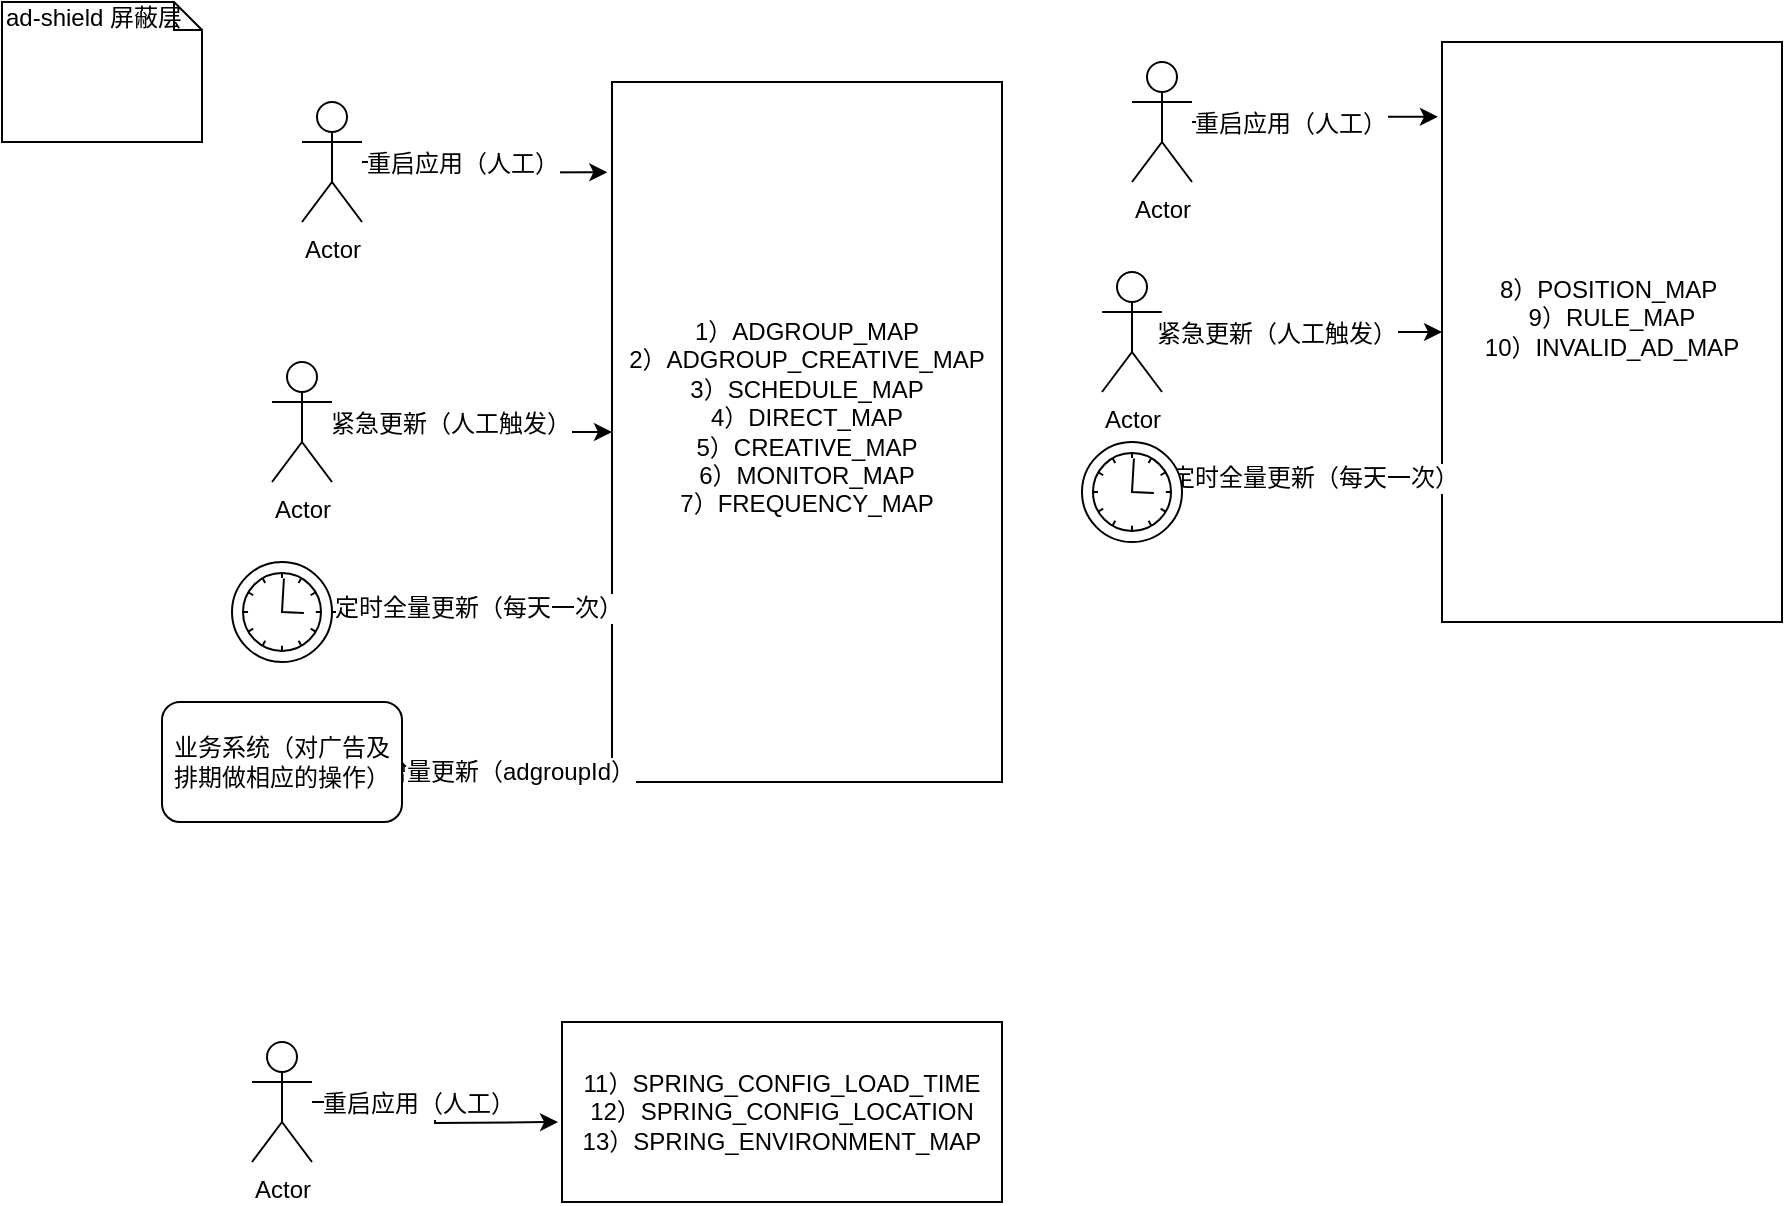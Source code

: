 <mxfile version="12.2.6" type="github" pages="3">
  <diagram id="uIuxK4xR44oAbv54F6lL" name="内存透视流程图-ad-shield">
    <mxGraphModel dx="932" dy="551" grid="1" gridSize="10" guides="1" tooltips="1" connect="1" arrows="1" fold="1" page="1" pageScale="1" pageWidth="827" pageHeight="1169" math="0" shadow="0">
      <root>
        <mxCell id="0"/>
        <mxCell id="1" parent="0"/>
        <mxCell id="LVdLGEJ6DOUqfLcYgXoU-1" value="&lt;div&gt;1）ADGROUP_MAP&lt;/div&gt;2）ADGROUP_CREATIVE_MAP&lt;br&gt;3）SCHEDULE_MAP&lt;br&gt;&lt;div&gt;4）DIRECT_MAP&lt;/div&gt;&lt;div&gt;5）CREATIVE_MAP&lt;/div&gt;&lt;div&gt;6）MONITOR_MAP&lt;/div&gt;&lt;div&gt;7）FREQUENCY_MAP&lt;/div&gt;&lt;div&gt;&lt;br&gt;&lt;/div&gt;" style="rounded=0;whiteSpace=wrap;html=1;" parent="1" vertex="1">
          <mxGeometry x="305" y="40" width="195" height="350" as="geometry"/>
        </mxCell>
        <mxCell id="LVdLGEJ6DOUqfLcYgXoU-4" style="edgeStyle=orthogonalEdgeStyle;rounded=0;orthogonalLoop=1;jettySize=auto;html=1;entryX=0;entryY=0.75;entryDx=0;entryDy=0;" parent="1" source="LVdLGEJ6DOUqfLcYgXoU-3" target="LVdLGEJ6DOUqfLcYgXoU-1" edge="1">
          <mxGeometry relative="1" as="geometry"/>
        </mxCell>
        <mxCell id="LVdLGEJ6DOUqfLcYgXoU-5" value="定时全量更新（每天一次）" style="text;html=1;resizable=0;points=[];align=center;verticalAlign=middle;labelBackgroundColor=#ffffff;" parent="LVdLGEJ6DOUqfLcYgXoU-4" vertex="1" connectable="0">
          <mxGeometry x="0.062" relative="1" as="geometry">
            <mxPoint as="offset"/>
          </mxGeometry>
        </mxCell>
        <mxCell id="LVdLGEJ6DOUqfLcYgXoU-3" value="" style="shape=mxgraph.bpmn.shape;html=1;verticalLabelPosition=bottom;labelBackgroundColor=#ffffff;verticalAlign=top;align=center;perimeter=ellipsePerimeter;outlineConnect=0;outline=standard;symbol=timer;" parent="1" vertex="1">
          <mxGeometry x="115" y="280" width="50" height="50" as="geometry"/>
        </mxCell>
        <mxCell id="LVdLGEJ6DOUqfLcYgXoU-15" value="" style="edgeStyle=orthogonalEdgeStyle;rounded=0;orthogonalLoop=1;jettySize=auto;html=1;entryX=-0.012;entryY=0.129;entryDx=0;entryDy=0;entryPerimeter=0;" parent="1" source="LVdLGEJ6DOUqfLcYgXoU-12" target="LVdLGEJ6DOUqfLcYgXoU-1" edge="1">
          <mxGeometry relative="1" as="geometry">
            <mxPoint x="230" y="80" as="targetPoint"/>
          </mxGeometry>
        </mxCell>
        <mxCell id="LVdLGEJ6DOUqfLcYgXoU-19" value="重启应用（人工）" style="text;html=1;resizable=0;points=[];align=center;verticalAlign=middle;labelBackgroundColor=#ffffff;" parent="LVdLGEJ6DOUqfLcYgXoU-15" vertex="1" connectable="0">
          <mxGeometry x="-0.216" y="-1" relative="1" as="geometry">
            <mxPoint as="offset"/>
          </mxGeometry>
        </mxCell>
        <mxCell id="LVdLGEJ6DOUqfLcYgXoU-12" value="Actor" style="shape=umlActor;verticalLabelPosition=bottom;labelBackgroundColor=#ffffff;verticalAlign=top;html=1;" parent="1" vertex="1">
          <mxGeometry x="150" y="50" width="30" height="60" as="geometry"/>
        </mxCell>
        <mxCell id="LVdLGEJ6DOUqfLcYgXoU-16" style="edgeStyle=orthogonalEdgeStyle;rounded=0;orthogonalLoop=1;jettySize=auto;html=1;entryX=0;entryY=0.5;entryDx=0;entryDy=0;" parent="1" source="LVdLGEJ6DOUqfLcYgXoU-13" target="LVdLGEJ6DOUqfLcYgXoU-1" edge="1">
          <mxGeometry relative="1" as="geometry"/>
        </mxCell>
        <mxCell id="LVdLGEJ6DOUqfLcYgXoU-18" value="紧急更新（人工触发）" style="text;html=1;resizable=0;points=[];align=center;verticalAlign=middle;labelBackgroundColor=#ffffff;" parent="LVdLGEJ6DOUqfLcYgXoU-16" vertex="1" connectable="0">
          <mxGeometry x="-0.188" y="-1" relative="1" as="geometry">
            <mxPoint as="offset"/>
          </mxGeometry>
        </mxCell>
        <mxCell id="LVdLGEJ6DOUqfLcYgXoU-13" value="Actor" style="shape=umlActor;verticalLabelPosition=bottom;labelBackgroundColor=#ffffff;verticalAlign=top;html=1;" parent="1" vertex="1">
          <mxGeometry x="135" y="180" width="30" height="60" as="geometry"/>
        </mxCell>
        <mxCell id="LVdLGEJ6DOUqfLcYgXoU-21" style="edgeStyle=orthogonalEdgeStyle;rounded=0;orthogonalLoop=1;jettySize=auto;html=1;entryX=0.006;entryY=0.987;entryDx=0;entryDy=0;entryPerimeter=0;" parent="1" source="LVdLGEJ6DOUqfLcYgXoU-20" target="LVdLGEJ6DOUqfLcYgXoU-1" edge="1">
          <mxGeometry relative="1" as="geometry"/>
        </mxCell>
        <mxCell id="LVdLGEJ6DOUqfLcYgXoU-23" value="增量更新（adgroupId）" style="text;html=1;resizable=0;points=[];align=center;verticalAlign=middle;labelBackgroundColor=#ffffff;" parent="LVdLGEJ6DOUqfLcYgXoU-21" vertex="1" connectable="0">
          <mxGeometry x="0.035" y="1" relative="1" as="geometry">
            <mxPoint as="offset"/>
          </mxGeometry>
        </mxCell>
        <mxCell id="LVdLGEJ6DOUqfLcYgXoU-20" value="业务系统（对广告及排期做相应的操作）" style="rounded=1;whiteSpace=wrap;html=1;" parent="1" vertex="1">
          <mxGeometry x="80" y="350" width="120" height="60" as="geometry"/>
        </mxCell>
        <mxCell id="LVdLGEJ6DOUqfLcYgXoU-24" value="ad-shield 屏蔽层" style="shape=note;whiteSpace=wrap;html=1;size=14;verticalAlign=top;align=left;spacingTop=-6;" parent="1" vertex="1">
          <mxGeometry width="100" height="70" as="geometry"/>
        </mxCell>
        <mxCell id="LVdLGEJ6DOUqfLcYgXoU-46" value="&lt;div&gt;8）POSITION_MAP&amp;nbsp;&lt;/div&gt;&lt;div&gt;9）RULE_MAP&lt;/div&gt;&lt;div&gt;10）INVALID_AD_MAP&lt;br&gt;&lt;/div&gt;&lt;div&gt;&lt;br&gt;&lt;/div&gt;" style="rounded=0;whiteSpace=wrap;html=1;" parent="1" vertex="1">
          <mxGeometry x="720" y="20" width="170" height="290" as="geometry"/>
        </mxCell>
        <mxCell id="LVdLGEJ6DOUqfLcYgXoU-47" style="edgeStyle=orthogonalEdgeStyle;rounded=0;orthogonalLoop=1;jettySize=auto;html=1;entryX=0;entryY=0.75;entryDx=0;entryDy=0;" parent="1" source="LVdLGEJ6DOUqfLcYgXoU-49" target="LVdLGEJ6DOUqfLcYgXoU-46" edge="1">
          <mxGeometry relative="1" as="geometry"/>
        </mxCell>
        <mxCell id="LVdLGEJ6DOUqfLcYgXoU-48" value="定时全量更新（每天一次）" style="text;html=1;resizable=0;points=[];align=center;verticalAlign=middle;labelBackgroundColor=#ffffff;" parent="LVdLGEJ6DOUqfLcYgXoU-47" vertex="1" connectable="0">
          <mxGeometry x="0.062" relative="1" as="geometry">
            <mxPoint as="offset"/>
          </mxGeometry>
        </mxCell>
        <mxCell id="LVdLGEJ6DOUqfLcYgXoU-49" value="" style="shape=mxgraph.bpmn.shape;html=1;verticalLabelPosition=bottom;labelBackgroundColor=#ffffff;verticalAlign=top;align=center;perimeter=ellipsePerimeter;outlineConnect=0;outline=standard;symbol=timer;" parent="1" vertex="1">
          <mxGeometry x="540" y="220" width="50" height="50" as="geometry"/>
        </mxCell>
        <mxCell id="LVdLGEJ6DOUqfLcYgXoU-50" value="" style="edgeStyle=orthogonalEdgeStyle;rounded=0;orthogonalLoop=1;jettySize=auto;html=1;entryX=-0.012;entryY=0.129;entryDx=0;entryDy=0;entryPerimeter=0;" parent="1" source="LVdLGEJ6DOUqfLcYgXoU-52" target="LVdLGEJ6DOUqfLcYgXoU-46" edge="1">
          <mxGeometry relative="1" as="geometry">
            <mxPoint x="645" y="60" as="targetPoint"/>
          </mxGeometry>
        </mxCell>
        <mxCell id="LVdLGEJ6DOUqfLcYgXoU-51" value="重启应用（人工）" style="text;html=1;resizable=0;points=[];align=center;verticalAlign=middle;labelBackgroundColor=#ffffff;" parent="LVdLGEJ6DOUqfLcYgXoU-50" vertex="1" connectable="0">
          <mxGeometry x="-0.216" y="-1" relative="1" as="geometry">
            <mxPoint as="offset"/>
          </mxGeometry>
        </mxCell>
        <mxCell id="LVdLGEJ6DOUqfLcYgXoU-52" value="Actor" style="shape=umlActor;verticalLabelPosition=bottom;labelBackgroundColor=#ffffff;verticalAlign=top;html=1;" parent="1" vertex="1">
          <mxGeometry x="565" y="30" width="30" height="60" as="geometry"/>
        </mxCell>
        <mxCell id="LVdLGEJ6DOUqfLcYgXoU-53" style="edgeStyle=orthogonalEdgeStyle;rounded=0;orthogonalLoop=1;jettySize=auto;html=1;entryX=0;entryY=0.5;entryDx=0;entryDy=0;" parent="1" source="LVdLGEJ6DOUqfLcYgXoU-55" target="LVdLGEJ6DOUqfLcYgXoU-46" edge="1">
          <mxGeometry relative="1" as="geometry"/>
        </mxCell>
        <mxCell id="LVdLGEJ6DOUqfLcYgXoU-54" value="紧急更新（人工触发）" style="text;html=1;resizable=0;points=[];align=center;verticalAlign=middle;labelBackgroundColor=#ffffff;" parent="LVdLGEJ6DOUqfLcYgXoU-53" vertex="1" connectable="0">
          <mxGeometry x="-0.188" y="-1" relative="1" as="geometry">
            <mxPoint as="offset"/>
          </mxGeometry>
        </mxCell>
        <mxCell id="LVdLGEJ6DOUqfLcYgXoU-55" value="Actor" style="shape=umlActor;verticalLabelPosition=bottom;labelBackgroundColor=#ffffff;verticalAlign=top;html=1;" parent="1" vertex="1">
          <mxGeometry x="550" y="135" width="30" height="60" as="geometry"/>
        </mxCell>
        <mxCell id="LVdLGEJ6DOUqfLcYgXoU-58" value="&lt;div&gt;11）SPRING_CONFIG_LOAD_TIME&lt;/div&gt;&lt;div&gt;12）SPRING_CONFIG_LOCATION&lt;/div&gt;&lt;div&gt;13）SPRING_ENVIRONMENT_MAP&lt;/div&gt;" style="rounded=0;whiteSpace=wrap;html=1;" parent="1" vertex="1">
          <mxGeometry x="280" y="510" width="220" height="90" as="geometry"/>
        </mxCell>
        <mxCell id="LVdLGEJ6DOUqfLcYgXoU-61" value="" style="edgeStyle=orthogonalEdgeStyle;rounded=0;orthogonalLoop=1;jettySize=auto;html=1;" parent="1" source="LVdLGEJ6DOUqfLcYgXoU-63" edge="1">
          <mxGeometry relative="1" as="geometry">
            <mxPoint x="278" y="560" as="targetPoint"/>
          </mxGeometry>
        </mxCell>
        <mxCell id="LVdLGEJ6DOUqfLcYgXoU-62" value="重启应用（人工）" style="text;html=1;resizable=0;points=[];align=center;verticalAlign=middle;labelBackgroundColor=#ffffff;" parent="LVdLGEJ6DOUqfLcYgXoU-61" vertex="1" connectable="0">
          <mxGeometry x="-0.216" y="-1" relative="1" as="geometry">
            <mxPoint as="offset"/>
          </mxGeometry>
        </mxCell>
        <mxCell id="LVdLGEJ6DOUqfLcYgXoU-63" value="Actor" style="shape=umlActor;verticalLabelPosition=bottom;labelBackgroundColor=#ffffff;verticalAlign=top;html=1;" parent="1" vertex="1">
          <mxGeometry x="125" y="520" width="30" height="60" as="geometry"/>
        </mxCell>
      </root>
    </mxGraphModel>
  </diagram>
  <diagram id="f2d6UCpQezU9jabj0yj8" name="内存透视流程图-ad-ssp">
    <mxGraphModel dx="932" dy="551" grid="1" gridSize="10" guides="1" tooltips="1" connect="1" arrows="1" fold="1" page="1" pageScale="1" pageWidth="827" pageHeight="1169" math="0" shadow="0">
      <root>
        <mxCell id="Bi9NTeQGbYnVC_vZQx76-0"/>
        <mxCell id="Bi9NTeQGbYnVC_vZQx76-1" parent="Bi9NTeQGbYnVC_vZQx76-0"/>
        <mxCell id="RVERRHsXwTOh8hhgFRA8-0" value="&lt;div&gt;1） REDIS_POSITION&amp;nbsp;&lt;/div&gt;&lt;div&gt;3）REDIS_POSITION_UPDATETIME&amp;nbsp;&lt;br&gt;&lt;/div&gt;&lt;div&gt;4）REDIS_RULE_MAP&amp;nbsp;&lt;/div&gt;&lt;div&gt;5）REDIS_RULE_UPDATETIME&amp;nbsp;&lt;/div&gt;" style="rounded=0;whiteSpace=wrap;html=1;" vertex="1" parent="Bi9NTeQGbYnVC_vZQx76-1">
          <mxGeometry x="280" y="130" width="240" height="290" as="geometry"/>
        </mxCell>
        <mxCell id="RVERRHsXwTOh8hhgFRA8-1" style="edgeStyle=orthogonalEdgeStyle;rounded=0;orthogonalLoop=1;jettySize=auto;html=1;entryX=0;entryY=0.75;entryDx=0;entryDy=0;" edge="1" parent="Bi9NTeQGbYnVC_vZQx76-1" source="RVERRHsXwTOh8hhgFRA8-3" target="RVERRHsXwTOh8hhgFRA8-0">
          <mxGeometry relative="1" as="geometry"/>
        </mxCell>
        <mxCell id="RVERRHsXwTOh8hhgFRA8-2" value="定时更新（默认 10分钟一次）" style="text;html=1;resizable=0;points=[];align=center;verticalAlign=middle;labelBackgroundColor=#ffffff;" vertex="1" connectable="0" parent="RVERRHsXwTOh8hhgFRA8-1">
          <mxGeometry x="0.062" relative="1" as="geometry">
            <mxPoint as="offset"/>
          </mxGeometry>
        </mxCell>
        <mxCell id="RVERRHsXwTOh8hhgFRA8-3" value="" style="shape=mxgraph.bpmn.shape;html=1;verticalLabelPosition=bottom;labelBackgroundColor=#ffffff;verticalAlign=top;align=center;perimeter=ellipsePerimeter;outlineConnect=0;outline=standard;symbol=timer;" vertex="1" parent="Bi9NTeQGbYnVC_vZQx76-1">
          <mxGeometry x="100" y="330" width="50" height="50" as="geometry"/>
        </mxCell>
        <mxCell id="RVERRHsXwTOh8hhgFRA8-4" value="" style="edgeStyle=orthogonalEdgeStyle;rounded=0;orthogonalLoop=1;jettySize=auto;html=1;entryX=-0.012;entryY=0.129;entryDx=0;entryDy=0;entryPerimeter=0;" edge="1" parent="Bi9NTeQGbYnVC_vZQx76-1" source="RVERRHsXwTOh8hhgFRA8-6" target="RVERRHsXwTOh8hhgFRA8-0">
          <mxGeometry relative="1" as="geometry">
            <mxPoint x="205" y="170" as="targetPoint"/>
          </mxGeometry>
        </mxCell>
        <mxCell id="RVERRHsXwTOh8hhgFRA8-5" value="重启应用（人工）" style="text;html=1;resizable=0;points=[];align=center;verticalAlign=middle;labelBackgroundColor=#ffffff;" vertex="1" connectable="0" parent="RVERRHsXwTOh8hhgFRA8-4">
          <mxGeometry x="-0.216" y="-1" relative="1" as="geometry">
            <mxPoint as="offset"/>
          </mxGeometry>
        </mxCell>
        <mxCell id="RVERRHsXwTOh8hhgFRA8-6" value="Actor" style="shape=umlActor;verticalLabelPosition=bottom;labelBackgroundColor=#ffffff;verticalAlign=top;html=1;" vertex="1" parent="Bi9NTeQGbYnVC_vZQx76-1">
          <mxGeometry x="125" y="140" width="30" height="60" as="geometry"/>
        </mxCell>
        <mxCell id="RVERRHsXwTOh8hhgFRA8-10" value="ad-ssp 流量层" style="shape=note;whiteSpace=wrap;html=1;size=14;verticalAlign=top;align=left;spacingTop=-6;" vertex="1" parent="Bi9NTeQGbYnVC_vZQx76-1">
          <mxGeometry x="75" y="10" width="100" height="70" as="geometry"/>
        </mxCell>
        <mxCell id="BVR_TrcjTnb8gFotoPak-0" value="&lt;span style=&quot;color: rgb(23 , 43 , 77) ; font-family: , &amp;#34;blinkmacsystemfont&amp;#34; , &amp;#34;segoe ui&amp;#34; , &amp;#34;roboto&amp;#34; , &amp;#34;oxygen&amp;#34; , &amp;#34;ubuntu&amp;#34; , &amp;#34;fira sans&amp;#34; , &amp;#34;droid sans&amp;#34; , &amp;#34;helvetica neue&amp;#34; , sans-serif ; font-size: 14px ; background-color: rgb(255 , 255 , 255)&quot;&gt;2）HURRY_POSITION&lt;br&gt;&lt;/span&gt;&lt;span style=&quot;color: rgb(23 , 43 , 77) ; font-family: , &amp;#34;blinkmacsystemfont&amp;#34; , &amp;#34;segoe ui&amp;#34; , &amp;#34;roboto&amp;#34; , &amp;#34;oxygen&amp;#34; , &amp;#34;ubuntu&amp;#34; , &amp;#34;fira sans&amp;#34; , &amp;#34;droid sans&amp;#34; , &amp;#34;helvetica neue&amp;#34; , sans-serif ; font-size: 14px ; text-align: left ; background-color: rgb(255 , 255 , 255)&quot;&gt;6）SPRING_CONFIG_LOAD_TIME&amp;nbsp;&lt;/span&gt;&lt;br style=&quot;color: rgb(23 , 43 , 77) ; font-family: , &amp;#34;blinkmacsystemfont&amp;#34; , &amp;#34;segoe ui&amp;#34; , &amp;#34;roboto&amp;#34; , &amp;#34;oxygen&amp;#34; , &amp;#34;ubuntu&amp;#34; , &amp;#34;fira sans&amp;#34; , &amp;#34;droid sans&amp;#34; , &amp;#34;helvetica neue&amp;#34; , sans-serif ; font-size: 14px ; text-align: left&quot;&gt;&lt;span style=&quot;color: rgb(23 , 43 , 77) ; font-family: , &amp;#34;blinkmacsystemfont&amp;#34; , &amp;#34;segoe ui&amp;#34; , &amp;#34;roboto&amp;#34; , &amp;#34;oxygen&amp;#34; , &amp;#34;ubuntu&amp;#34; , &amp;#34;fira sans&amp;#34; , &amp;#34;droid sans&amp;#34; , &amp;#34;helvetica neue&amp;#34; , sans-serif ; font-size: 14px ; text-align: left ; background-color: rgb(255 , 255 , 255)&quot;&gt;&amp;nbsp;7）SPRING_CONFIG_LOCATION&amp;nbsp;&lt;/span&gt;&lt;br style=&quot;color: rgb(23 , 43 , 77) ; font-family: , &amp;#34;blinkmacsystemfont&amp;#34; , &amp;#34;segoe ui&amp;#34; , &amp;#34;roboto&amp;#34; , &amp;#34;oxygen&amp;#34; , &amp;#34;ubuntu&amp;#34; , &amp;#34;fira sans&amp;#34; , &amp;#34;droid sans&amp;#34; , &amp;#34;helvetica neue&amp;#34; , sans-serif ; font-size: 14px ; text-align: left&quot;&gt;&lt;span style=&quot;color: rgb(23 , 43 , 77) ; font-family: , &amp;#34;blinkmacsystemfont&amp;#34; , &amp;#34;segoe ui&amp;#34; , &amp;#34;roboto&amp;#34; , &amp;#34;oxygen&amp;#34; , &amp;#34;ubuntu&amp;#34; , &amp;#34;fira sans&amp;#34; , &amp;#34;droid sans&amp;#34; , &amp;#34;helvetica neue&amp;#34; , sans-serif ; font-size: 14px ; text-align: left ; background-color: rgb(255 , 255 , 255)&quot;&gt;&amp;nbsp;8）SPRING_ENVIRONMENT_MAP&amp;nbsp;&lt;/span&gt;&lt;span style=&quot;color: rgb(23 , 43 , 77) ; font-family: , &amp;#34;blinkmacsystemfont&amp;#34; , &amp;#34;segoe ui&amp;#34; , &amp;#34;roboto&amp;#34; , &amp;#34;oxygen&amp;#34; , &amp;#34;ubuntu&amp;#34; , &amp;#34;fira sans&amp;#34; , &amp;#34;droid sans&amp;#34; , &amp;#34;helvetica neue&amp;#34; , sans-serif ; font-size: 14px ; background-color: rgb(255 , 255 , 255)&quot;&gt;&lt;br&gt;&lt;/span&gt;" style="rounded=0;whiteSpace=wrap;html=1;" vertex="1" parent="Bi9NTeQGbYnVC_vZQx76-1">
          <mxGeometry x="280" y="500" width="260" height="169" as="geometry"/>
        </mxCell>
        <mxCell id="BVR_TrcjTnb8gFotoPak-4" value="" style="edgeStyle=orthogonalEdgeStyle;rounded=0;orthogonalLoop=1;jettySize=auto;html=1;entryX=-0.012;entryY=0.129;entryDx=0;entryDy=0;entryPerimeter=0;" edge="1" parent="Bi9NTeQGbYnVC_vZQx76-1" source="BVR_TrcjTnb8gFotoPak-6" target="BVR_TrcjTnb8gFotoPak-0">
          <mxGeometry relative="1" as="geometry">
            <mxPoint x="205" y="520" as="targetPoint"/>
          </mxGeometry>
        </mxCell>
        <mxCell id="BVR_TrcjTnb8gFotoPak-5" value="重启应用（人工）" style="text;html=1;resizable=0;points=[];align=center;verticalAlign=middle;labelBackgroundColor=#ffffff;" vertex="1" connectable="0" parent="BVR_TrcjTnb8gFotoPak-4">
          <mxGeometry x="-0.216" y="-1" relative="1" as="geometry">
            <mxPoint as="offset"/>
          </mxGeometry>
        </mxCell>
        <mxCell id="BVR_TrcjTnb8gFotoPak-6" value="Actor" style="shape=umlActor;verticalLabelPosition=bottom;labelBackgroundColor=#ffffff;verticalAlign=top;html=1;" vertex="1" parent="Bi9NTeQGbYnVC_vZQx76-1">
          <mxGeometry x="125" y="490" width="30" height="60" as="geometry"/>
        </mxCell>
      </root>
    </mxGraphModel>
  </diagram>
  <diagram id="836OECfVO3jOGimNwc11" name="内存透视流程图-ad-merger">
    <mxGraphModel dx="932" dy="551" grid="1" gridSize="10" guides="1" tooltips="1" connect="1" arrows="1" fold="1" page="1" pageScale="1" pageWidth="827" pageHeight="1169" math="0" shadow="0">
      <root>
        <mxCell id="Vl6yjGtwVylKtQa4bzHU-0"/>
        <mxCell id="Vl6yjGtwVylKtQa4bzHU-1" parent="Vl6yjGtwVylKtQa4bzHU-0"/>
        <mxCell id="Vl6yjGtwVylKtQa4bzHU-2" value="&lt;span style=&quot;color: rgb(23 , 43 , 77) ; font-family: , &amp;#34;blinkmacsystemfont&amp;#34; , &amp;#34;segoe ui&amp;#34; , &amp;#34;roboto&amp;#34; , &amp;#34;oxygen&amp;#34; , &amp;#34;ubuntu&amp;#34; , &amp;#34;fira sans&amp;#34; , &amp;#34;droid sans&amp;#34; , &amp;#34;helvetica neue&amp;#34; , sans-serif ; font-size: 14px ; text-align: left ; background-color: rgb(255 , 255 , 255)&quot;&gt;1）SPRING_CONFIG_LOAD_TIME &lt;br&gt;&lt;/span&gt;&lt;span style=&quot;color: rgb(23 , 43 , 77) ; font-size: 14px ; text-align: left ; background-color: rgb(248 , 249 , 250)&quot;&gt;2&lt;/span&gt;&lt;span style=&quot;color: rgb(23 , 43 , 77) ; font-family: , &amp;#34;blinkmacsystemfont&amp;#34; , &amp;#34;segoe ui&amp;#34; , &amp;#34;roboto&amp;#34; , &amp;#34;oxygen&amp;#34; , &amp;#34;ubuntu&amp;#34; , &amp;#34;fira sans&amp;#34; , &amp;#34;droid sans&amp;#34; , &amp;#34;helvetica neue&amp;#34; , sans-serif ; font-size: 14px ; text-align: left ; background-color: rgb(255 , 255 , 255)&quot;&gt;）SPRING_CONFIG_LOCATION&amp;nbsp;&lt;/span&gt;&lt;br style=&quot;color: rgb(23 , 43 , 77) ; font-family: , &amp;#34;blinkmacsystemfont&amp;#34; , &amp;#34;segoe ui&amp;#34; , &amp;#34;roboto&amp;#34; , &amp;#34;oxygen&amp;#34; , &amp;#34;ubuntu&amp;#34; , &amp;#34;fira sans&amp;#34; , &amp;#34;droid sans&amp;#34; , &amp;#34;helvetica neue&amp;#34; , sans-serif ; font-size: 14px ; text-align: left&quot;&gt;&lt;span style=&quot;color: rgb(23 , 43 , 77) ; font-family: , &amp;#34;blinkmacsystemfont&amp;#34; , &amp;#34;segoe ui&amp;#34; , &amp;#34;roboto&amp;#34; , &amp;#34;oxygen&amp;#34; , &amp;#34;ubuntu&amp;#34; , &amp;#34;fira sans&amp;#34; , &amp;#34;droid sans&amp;#34; , &amp;#34;helvetica neue&amp;#34; , sans-serif ; font-size: 14px ; text-align: left ; background-color: rgb(255 , 255 , 255)&quot;&gt;&amp;nbsp;3）SPRING_ENVIRONMENT_MAP&amp;nbsp;&lt;/span&gt;&lt;span style=&quot;color: rgb(23 , 43 , 77) ; font-family: , &amp;#34;blinkmacsystemfont&amp;#34; , &amp;#34;segoe ui&amp;#34; , &amp;#34;roboto&amp;#34; , &amp;#34;oxygen&amp;#34; , &amp;#34;ubuntu&amp;#34; , &amp;#34;fira sans&amp;#34; , &amp;#34;droid sans&amp;#34; , &amp;#34;helvetica neue&amp;#34; , sans-serif ; font-size: 14px ; background-color: rgb(255 , 255 , 255)&quot;&gt;&lt;br&gt;&lt;/span&gt;" style="rounded=0;whiteSpace=wrap;html=1;" vertex="1" parent="Vl6yjGtwVylKtQa4bzHU-1">
          <mxGeometry x="205" y="290" width="260" height="169" as="geometry"/>
        </mxCell>
        <mxCell id="Vl6yjGtwVylKtQa4bzHU-3" value="" style="edgeStyle=orthogonalEdgeStyle;rounded=0;orthogonalLoop=1;jettySize=auto;html=1;entryX=-0.012;entryY=0.129;entryDx=0;entryDy=0;entryPerimeter=0;" edge="1" parent="Vl6yjGtwVylKtQa4bzHU-1" source="Vl6yjGtwVylKtQa4bzHU-5" target="Vl6yjGtwVylKtQa4bzHU-2">
          <mxGeometry relative="1" as="geometry">
            <mxPoint x="130" y="310" as="targetPoint"/>
          </mxGeometry>
        </mxCell>
        <mxCell id="Vl6yjGtwVylKtQa4bzHU-4" value="重启应用（人工）" style="text;html=1;resizable=0;points=[];align=center;verticalAlign=middle;labelBackgroundColor=#ffffff;" vertex="1" connectable="0" parent="Vl6yjGtwVylKtQa4bzHU-3">
          <mxGeometry x="-0.216" y="-1" relative="1" as="geometry">
            <mxPoint as="offset"/>
          </mxGeometry>
        </mxCell>
        <mxCell id="Vl6yjGtwVylKtQa4bzHU-5" value="Actor" style="shape=umlActor;verticalLabelPosition=bottom;labelBackgroundColor=#ffffff;verticalAlign=top;html=1;" vertex="1" parent="Vl6yjGtwVylKtQa4bzHU-1">
          <mxGeometry x="50" y="280" width="30" height="60" as="geometry"/>
        </mxCell>
        <mxCell id="Vl6yjGtwVylKtQa4bzHU-6" value="ad-merger" style="shape=note;whiteSpace=wrap;html=1;size=14;verticalAlign=top;align=left;spacingTop=-6;" vertex="1" parent="Vl6yjGtwVylKtQa4bzHU-1">
          <mxGeometry y="100" width="100" height="70" as="geometry"/>
        </mxCell>
      </root>
    </mxGraphModel>
  </diagram>
</mxfile>
